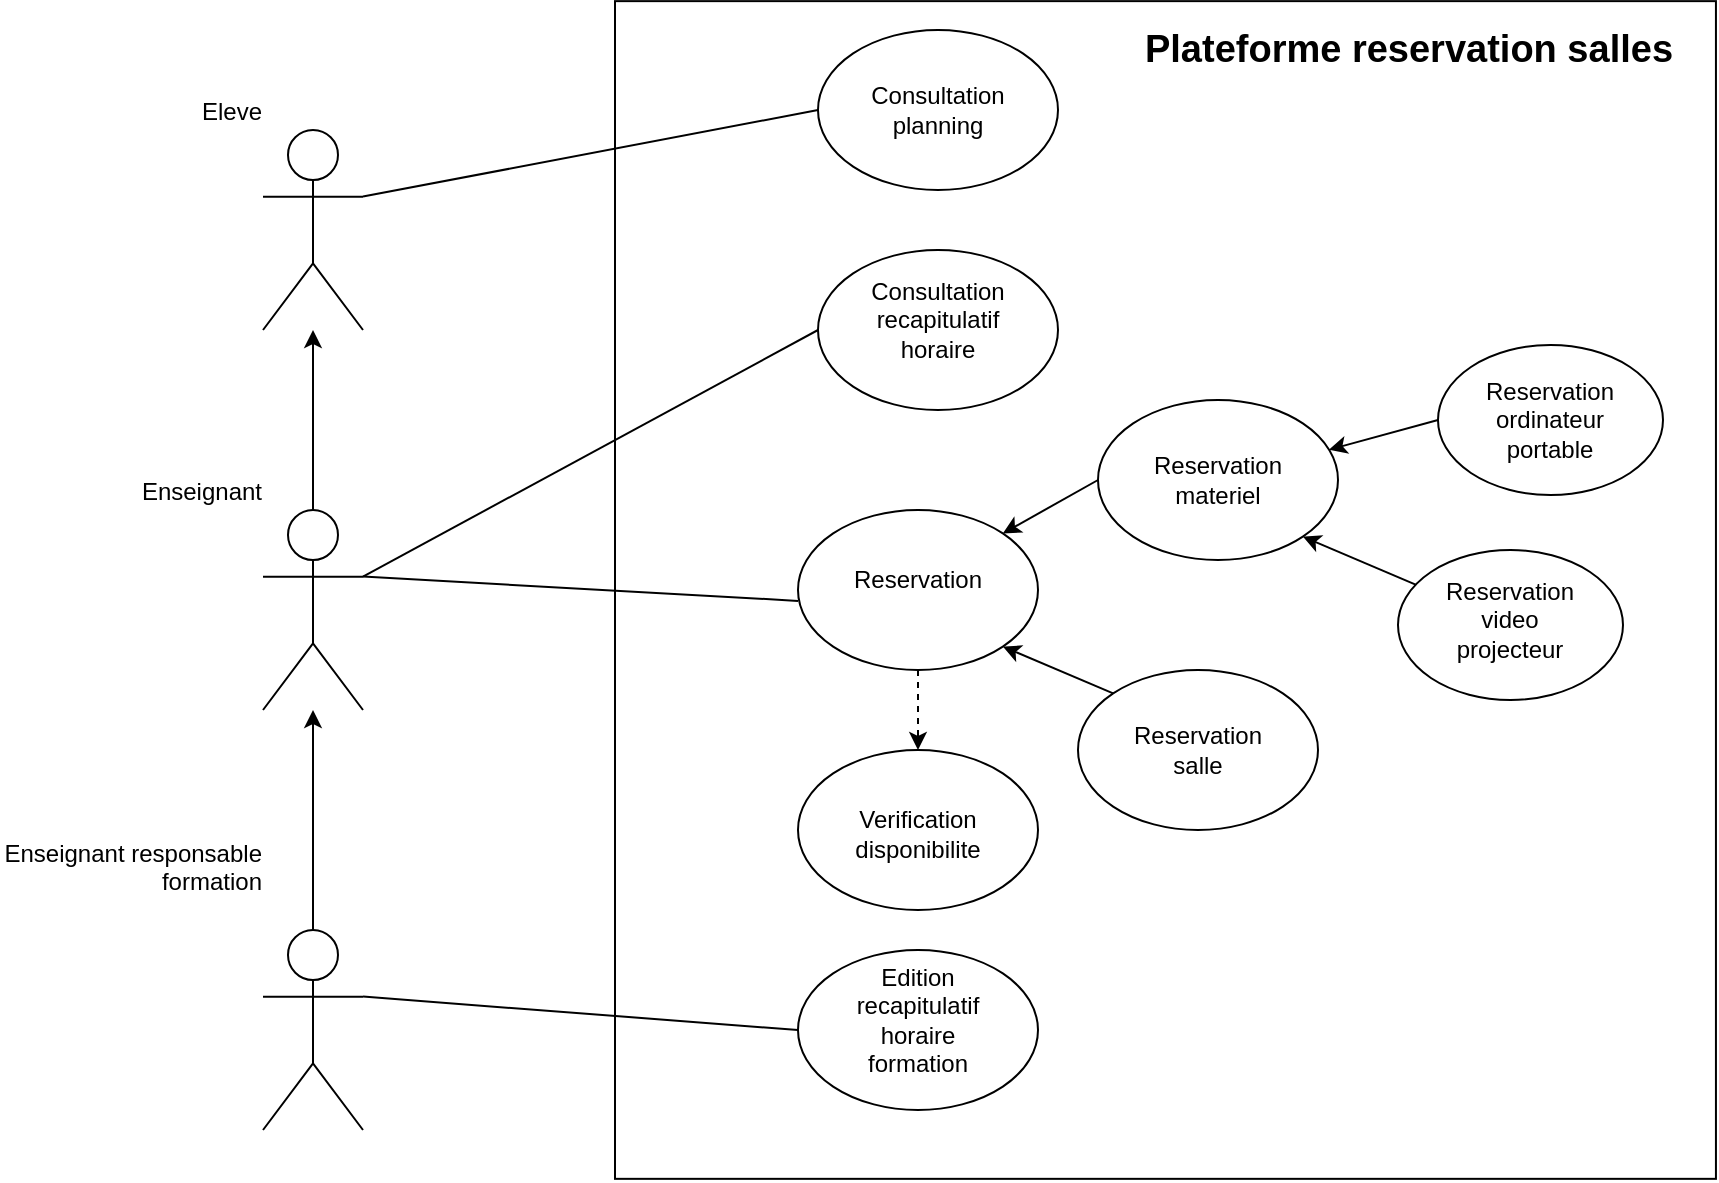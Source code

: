 <mxfile version="20.8.11" type="github">
  <diagram id="R2lEEEUBdFMjLlhIrx00" name="Page-1">
    <mxGraphModel dx="2337" dy="1338" grid="1" gridSize="10" guides="1" tooltips="1" connect="1" arrows="1" fold="1" page="1" pageScale="1" pageWidth="1169" pageHeight="827" math="0" shadow="0" extFonts="Permanent Marker^https://fonts.googleapis.com/css?family=Permanent+Marker">
      <root>
        <mxCell id="0" />
        <mxCell id="1" parent="0" />
        <mxCell id="c3UR7-9NOLj2c_VoPctI-24" style="edgeStyle=orthogonalEdgeStyle;rounded=0;orthogonalLoop=1;jettySize=auto;html=1;exitX=1;exitY=0.333;exitDx=0;exitDy=0;exitPerimeter=0;fontFamily=Helvetica;strokeColor=none;" edge="1" parent="1" source="c3UR7-9NOLj2c_VoPctI-1" target="c3UR7-9NOLj2c_VoPctI-22">
          <mxGeometry relative="1" as="geometry" />
        </mxCell>
        <mxCell id="c3UR7-9NOLj2c_VoPctI-1" value="Eleve" style="shape=umlActor;verticalLabelPosition=top;verticalAlign=bottom;outlineConnect=0;fontFamily=Helvetica;labelPosition=left;align=right;html=1;" vertex="1" parent="1">
          <mxGeometry x="-1017.5" y="-670" width="50" height="100" as="geometry" />
        </mxCell>
        <mxCell id="c3UR7-9NOLj2c_VoPctI-16" value="" style="edgeStyle=orthogonalEdgeStyle;rounded=0;orthogonalLoop=1;jettySize=auto;html=1;fontFamily=Helvetica;" edge="1" parent="1" source="c3UR7-9NOLj2c_VoPctI-10" target="c3UR7-9NOLj2c_VoPctI-15">
          <mxGeometry relative="1" as="geometry" />
        </mxCell>
        <mxCell id="c3UR7-9NOLj2c_VoPctI-10" value="&lt;div&gt;Enseignant responsable&lt;br&gt;formation&lt;br&gt;&lt;/div&gt;&lt;div&gt;&lt;br&gt;&lt;/div&gt;" style="shape=umlActor;verticalLabelPosition=top;verticalAlign=bottom;html=1;outlineConnect=0;fontFamily=Helvetica;labelPosition=left;align=right;" vertex="1" parent="1">
          <mxGeometry x="-1017.5" y="-270" width="50" height="100" as="geometry" />
        </mxCell>
        <mxCell id="c3UR7-9NOLj2c_VoPctI-14" value="" style="rounded=0;whiteSpace=wrap;html=1;fontFamily=Helvetica;rotation=90;" vertex="1" parent="1">
          <mxGeometry x="-860.69" y="-715.24" width="588.85" height="550.47" as="geometry" />
        </mxCell>
        <mxCell id="c3UR7-9NOLj2c_VoPctI-17" style="edgeStyle=orthogonalEdgeStyle;rounded=0;orthogonalLoop=1;jettySize=auto;html=1;fontFamily=Helvetica;" edge="1" parent="1" source="c3UR7-9NOLj2c_VoPctI-15" target="c3UR7-9NOLj2c_VoPctI-1">
          <mxGeometry relative="1" as="geometry" />
        </mxCell>
        <mxCell id="c3UR7-9NOLj2c_VoPctI-15" value="Enseignant" style="shape=umlActor;verticalLabelPosition=top;verticalAlign=bottom;html=1;outlineConnect=0;fontFamily=Helvetica;labelPosition=left;align=right;" vertex="1" parent="1">
          <mxGeometry x="-1017.5" y="-480" width="50" height="100" as="geometry" />
        </mxCell>
        <mxCell id="c3UR7-9NOLj2c_VoPctI-22" value="" style="ellipse;whiteSpace=wrap;html=1;fontFamily=Helvetica;" vertex="1" parent="1">
          <mxGeometry x="-740" y="-720" width="120" height="80" as="geometry" />
        </mxCell>
        <mxCell id="c3UR7-9NOLj2c_VoPctI-23" value="Consultation planning" style="text;html=1;strokeColor=none;fillColor=none;align=center;verticalAlign=middle;whiteSpace=wrap;rounded=0;fontFamily=Helvetica;" vertex="1" parent="1">
          <mxGeometry x="-710" y="-695" width="60" height="30" as="geometry" />
        </mxCell>
        <mxCell id="c3UR7-9NOLj2c_VoPctI-25" value="" style="endArrow=none;html=1;rounded=0;strokeColor=default;fontFamily=Helvetica;entryX=0;entryY=0.5;entryDx=0;entryDy=0;exitX=1;exitY=0.333;exitDx=0;exitDy=0;exitPerimeter=0;" edge="1" parent="1" source="c3UR7-9NOLj2c_VoPctI-1" target="c3UR7-9NOLj2c_VoPctI-22">
          <mxGeometry width="50" height="50" relative="1" as="geometry">
            <mxPoint x="-691" y="-450" as="sourcePoint" />
            <mxPoint x="-641" y="-500" as="targetPoint" />
          </mxGeometry>
        </mxCell>
        <mxCell id="c3UR7-9NOLj2c_VoPctI-26" value="" style="ellipse;whiteSpace=wrap;html=1;fontFamily=Helvetica;" vertex="1" parent="1">
          <mxGeometry x="-750" y="-260" width="120" height="80" as="geometry" />
        </mxCell>
        <mxCell id="c3UR7-9NOLj2c_VoPctI-27" value="Edition recapitulatif horaire formation" style="text;html=1;strokeColor=none;fillColor=none;align=center;verticalAlign=middle;whiteSpace=wrap;rounded=0;fontFamily=Helvetica;" vertex="1" parent="1">
          <mxGeometry x="-720" y="-240" width="60" height="30" as="geometry" />
        </mxCell>
        <mxCell id="c3UR7-9NOLj2c_VoPctI-28" value="" style="endArrow=none;html=1;rounded=0;strokeColor=default;fontFamily=Helvetica;entryX=1;entryY=0.333;entryDx=0;entryDy=0;entryPerimeter=0;exitX=0;exitY=0.5;exitDx=0;exitDy=0;" edge="1" parent="1" source="c3UR7-9NOLj2c_VoPctI-26" target="c3UR7-9NOLj2c_VoPctI-10">
          <mxGeometry width="50" height="50" relative="1" as="geometry">
            <mxPoint x="-660" y="-250" as="sourcePoint" />
            <mxPoint x="-610" y="-300" as="targetPoint" />
          </mxGeometry>
        </mxCell>
        <mxCell id="c3UR7-9NOLj2c_VoPctI-29" value="" style="ellipse;whiteSpace=wrap;html=1;fontFamily=Helvetica;" vertex="1" parent="1">
          <mxGeometry x="-740" y="-610" width="120" height="80" as="geometry" />
        </mxCell>
        <mxCell id="c3UR7-9NOLj2c_VoPctI-30" value="Consultation recapitulatif horaire" style="text;html=1;strokeColor=none;fillColor=none;align=center;verticalAlign=middle;whiteSpace=wrap;rounded=0;fontFamily=Helvetica;" vertex="1" parent="1">
          <mxGeometry x="-710" y="-590" width="60" height="30" as="geometry" />
        </mxCell>
        <mxCell id="c3UR7-9NOLj2c_VoPctI-31" value="" style="endArrow=none;html=1;rounded=0;strokeColor=default;fontFamily=Helvetica;entryX=0;entryY=0.5;entryDx=0;entryDy=0;exitX=1;exitY=0.333;exitDx=0;exitDy=0;exitPerimeter=0;" edge="1" parent="1" source="c3UR7-9NOLj2c_VoPctI-15" target="c3UR7-9NOLj2c_VoPctI-29">
          <mxGeometry width="50" height="50" relative="1" as="geometry">
            <mxPoint x="-660" y="-320" as="sourcePoint" />
            <mxPoint x="-610" y="-370" as="targetPoint" />
          </mxGeometry>
        </mxCell>
        <mxCell id="c3UR7-9NOLj2c_VoPctI-32" value="" style="ellipse;whiteSpace=wrap;html=1;fontFamily=Helvetica;" vertex="1" parent="1">
          <mxGeometry x="-750" y="-480" width="120" height="80" as="geometry" />
        </mxCell>
        <mxCell id="c3UR7-9NOLj2c_VoPctI-33" value="Reservation" style="text;html=1;strokeColor=none;fillColor=none;align=center;verticalAlign=middle;whiteSpace=wrap;rounded=0;fontFamily=Helvetica;" vertex="1" parent="1">
          <mxGeometry x="-720" y="-460" width="60" height="30" as="geometry" />
        </mxCell>
        <mxCell id="c3UR7-9NOLj2c_VoPctI-34" value="" style="endArrow=none;html=1;rounded=0;strokeColor=default;fontFamily=Helvetica;entryX=0;entryY=0.568;entryDx=0;entryDy=0;entryPerimeter=0;exitX=1;exitY=0.333;exitDx=0;exitDy=0;exitPerimeter=0;" edge="1" parent="1" source="c3UR7-9NOLj2c_VoPctI-15" target="c3UR7-9NOLj2c_VoPctI-32">
          <mxGeometry width="50" height="50" relative="1" as="geometry">
            <mxPoint x="-690" y="-360" as="sourcePoint" />
            <mxPoint x="-640" y="-410" as="targetPoint" />
          </mxGeometry>
        </mxCell>
        <mxCell id="c3UR7-9NOLj2c_VoPctI-35" value="" style="ellipse;whiteSpace=wrap;html=1;fontFamily=Helvetica;" vertex="1" parent="1">
          <mxGeometry x="-610" y="-400" width="120" height="80" as="geometry" />
        </mxCell>
        <mxCell id="c3UR7-9NOLj2c_VoPctI-37" value="" style="ellipse;whiteSpace=wrap;html=1;fontFamily=Helvetica;" vertex="1" parent="1">
          <mxGeometry x="-600" y="-535" width="120" height="80" as="geometry" />
        </mxCell>
        <mxCell id="c3UR7-9NOLj2c_VoPctI-38" value="Reservation materiel" style="text;html=1;strokeColor=none;fillColor=none;align=center;verticalAlign=middle;whiteSpace=wrap;rounded=0;fontFamily=Helvetica;" vertex="1" parent="1">
          <mxGeometry x="-570" y="-510" width="60" height="30" as="geometry" />
        </mxCell>
        <mxCell id="c3UR7-9NOLj2c_VoPctI-39" value="Reservation salle" style="text;html=1;strokeColor=none;fillColor=none;align=center;verticalAlign=middle;whiteSpace=wrap;rounded=0;fontFamily=Helvetica;" vertex="1" parent="1">
          <mxGeometry x="-580" y="-375" width="60" height="30" as="geometry" />
        </mxCell>
        <mxCell id="c3UR7-9NOLj2c_VoPctI-42" value="" style="ellipse;whiteSpace=wrap;html=1;fontFamily=Helvetica;" vertex="1" parent="1">
          <mxGeometry x="-750" y="-360" width="120" height="80" as="geometry" />
        </mxCell>
        <mxCell id="c3UR7-9NOLj2c_VoPctI-43" value="Verification disponibilite" style="text;html=1;strokeColor=none;fillColor=none;align=center;verticalAlign=middle;whiteSpace=wrap;rounded=0;fontFamily=Helvetica;" vertex="1" parent="1">
          <mxGeometry x="-720" y="-333" width="60" height="30" as="geometry" />
        </mxCell>
        <mxCell id="c3UR7-9NOLj2c_VoPctI-45" value="" style="html=1;labelBackgroundColor=#ffffff;startArrow=none;startFill=0;startSize=6;endArrow=classic;endFill=1;endSize=6;jettySize=auto;orthogonalLoop=1;strokeWidth=1;dashed=1;fontSize=14;rounded=0;strokeColor=default;fontFamily=Helvetica;entryX=0.5;entryY=0;entryDx=0;entryDy=0;exitX=0.5;exitY=1;exitDx=0;exitDy=0;" edge="1" parent="1" source="c3UR7-9NOLj2c_VoPctI-32" target="c3UR7-9NOLj2c_VoPctI-42">
          <mxGeometry width="60" height="60" relative="1" as="geometry">
            <mxPoint x="-830" y="-310" as="sourcePoint" />
            <mxPoint x="-770" y="-370" as="targetPoint" />
          </mxGeometry>
        </mxCell>
        <mxCell id="c3UR7-9NOLj2c_VoPctI-46" value="" style="ellipse;whiteSpace=wrap;html=1;fontFamily=Helvetica;" vertex="1" parent="1">
          <mxGeometry x="-430" y="-562.5" width="112.5" height="75" as="geometry" />
        </mxCell>
        <mxCell id="c3UR7-9NOLj2c_VoPctI-47" value="Reservation ordinateur portable" style="text;html=1;strokeColor=none;fillColor=none;align=center;verticalAlign=middle;whiteSpace=wrap;rounded=0;fontFamily=Helvetica;" vertex="1" parent="1">
          <mxGeometry x="-393.75" y="-535" width="40" height="20" as="geometry" />
        </mxCell>
        <mxCell id="c3UR7-9NOLj2c_VoPctI-50" value="" style="ellipse;whiteSpace=wrap;html=1;fontFamily=Helvetica;" vertex="1" parent="1">
          <mxGeometry x="-450" y="-460" width="112.5" height="75" as="geometry" />
        </mxCell>
        <mxCell id="c3UR7-9NOLj2c_VoPctI-51" value="Reservation video projecteur" style="text;html=1;strokeColor=none;fillColor=none;align=center;verticalAlign=middle;whiteSpace=wrap;rounded=0;fontFamily=Helvetica;" vertex="1" parent="1">
          <mxGeometry x="-413.75" y="-435" width="40" height="20" as="geometry" />
        </mxCell>
        <mxCell id="c3UR7-9NOLj2c_VoPctI-53" value="" style="endArrow=classic;html=1;rounded=0;strokeColor=default;fontFamily=Helvetica;entryX=1;entryY=1;entryDx=0;entryDy=0;" edge="1" parent="1" source="c3UR7-9NOLj2c_VoPctI-50" target="c3UR7-9NOLj2c_VoPctI-37">
          <mxGeometry width="50" height="50" relative="1" as="geometry">
            <mxPoint x="-430" y="-390" as="sourcePoint" />
            <mxPoint x="-380" y="-440" as="targetPoint" />
          </mxGeometry>
        </mxCell>
        <mxCell id="c3UR7-9NOLj2c_VoPctI-54" value="" style="endArrow=classic;html=1;rounded=0;strokeColor=default;fontFamily=Helvetica;exitX=0;exitY=0.5;exitDx=0;exitDy=0;" edge="1" parent="1" source="c3UR7-9NOLj2c_VoPctI-46" target="c3UR7-9NOLj2c_VoPctI-37">
          <mxGeometry width="50" height="50" relative="1" as="geometry">
            <mxPoint x="-431.328" y="-432.504" as="sourcePoint" />
            <mxPoint x="-487.574" y="-456.716" as="targetPoint" />
          </mxGeometry>
        </mxCell>
        <mxCell id="c3UR7-9NOLj2c_VoPctI-57" value="" style="endArrow=classic;html=1;rounded=0;strokeColor=default;fontFamily=Helvetica;entryX=1;entryY=0;entryDx=0;entryDy=0;exitX=0;exitY=0.5;exitDx=0;exitDy=0;" edge="1" parent="1" source="c3UR7-9NOLj2c_VoPctI-37" target="c3UR7-9NOLj2c_VoPctI-32">
          <mxGeometry width="50" height="50" relative="1" as="geometry">
            <mxPoint x="-510" y="-310" as="sourcePoint" />
            <mxPoint x="-460" y="-360" as="targetPoint" />
          </mxGeometry>
        </mxCell>
        <mxCell id="c3UR7-9NOLj2c_VoPctI-58" value="" style="endArrow=classic;html=1;rounded=0;strokeColor=default;fontFamily=Helvetica;entryX=1;entryY=1;entryDx=0;entryDy=0;exitX=0;exitY=0;exitDx=0;exitDy=0;" edge="1" parent="1" source="c3UR7-9NOLj2c_VoPctI-35" target="c3UR7-9NOLj2c_VoPctI-32">
          <mxGeometry width="50" height="50" relative="1" as="geometry">
            <mxPoint x="-510" y="-310" as="sourcePoint" />
            <mxPoint x="-460" y="-360" as="targetPoint" />
          </mxGeometry>
        </mxCell>
        <mxCell id="c3UR7-9NOLj2c_VoPctI-59" value="Plateforme reservation salles" style="text;strokeColor=none;fillColor=none;html=1;fontSize=19;fontStyle=1;verticalAlign=middle;align=center;fontFamily=Helvetica;" vertex="1" parent="1">
          <mxGeometry x="-530" y="-730" width="170" height="40" as="geometry" />
        </mxCell>
      </root>
    </mxGraphModel>
  </diagram>
</mxfile>
